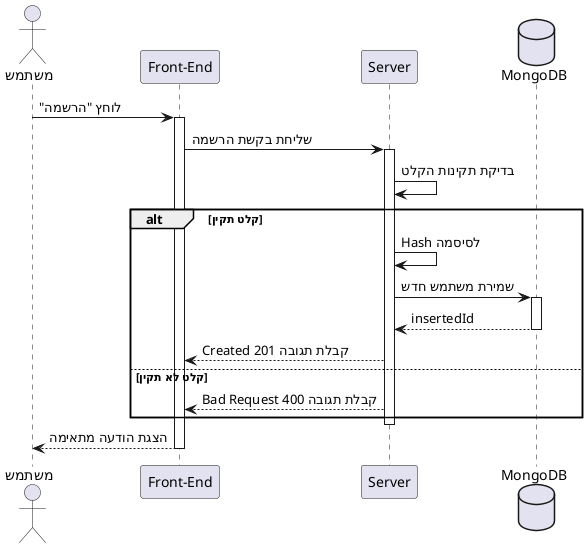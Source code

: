 @startuml userRegistrationSeq
actor "משתמש" as U
participant "Front-End" as FE
participant "Server" as S
database "MongoDB" as DB

U -> FE : לוחץ "הרשמה"
activate FE

FE -> S : שליחת בקשת הרשמה
activate S

S -> S : בדיקת תקינות הקלט
alt קלט תקין
    S -> S : Hash לסיסמה
    S -> DB : שמירת משתמש חדש
    activate DB
    DB --> S : insertedId
    deactivate DB
    S --> FE : קבלת תגובה 201 Created
else קלט לא תקין
    S --> FE : קבלת תגובה 400 Bad Request
end
deactivate S

FE --> U : הצגת הודעה מתאימה
deactivate FE
@enduml
